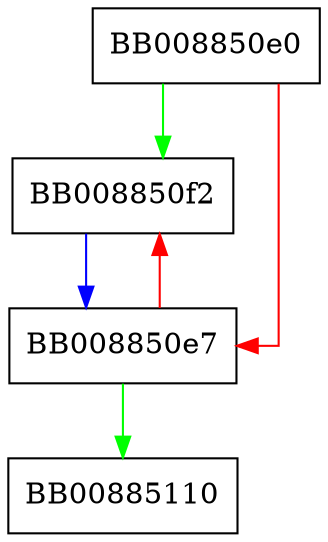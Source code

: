 digraph __lll_lock_wait_private {
  node [shape="box"];
  graph [splines=ortho];
  BB008850e0 -> BB008850f2 [color="green"];
  BB008850e0 -> BB008850e7 [color="red"];
  BB008850e7 -> BB00885110 [color="green"];
  BB008850e7 -> BB008850f2 [color="red"];
  BB008850f2 -> BB008850e7 [color="blue"];
}